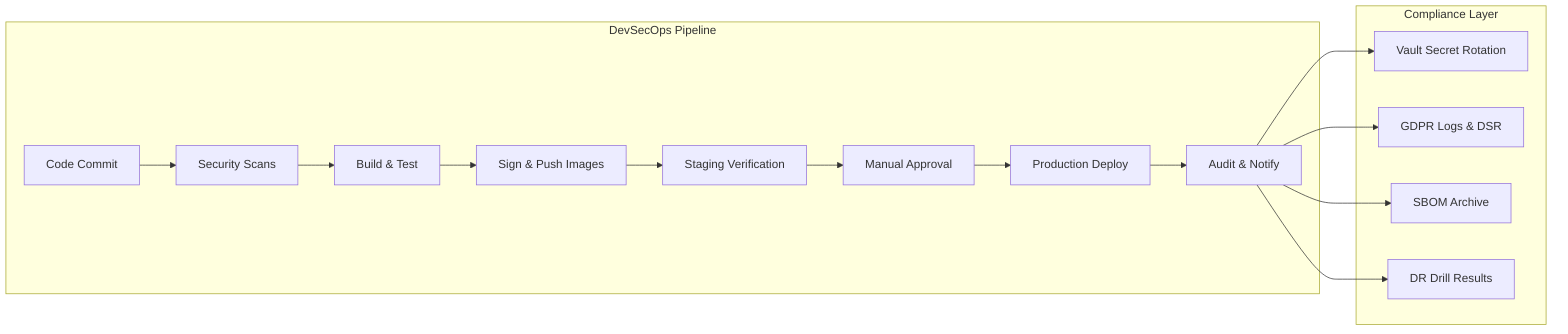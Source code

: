 flowchart LR
    subgraph DevSecOps Pipeline
        A1[Code Commit] --> B1[Security Scans]
        B1 --> C1[Build & Test]
        C1 --> D1[Sign & Push Images]
        D1 --> E1[Staging Verification]
        E1 --> F1[Manual Approval]
        F1 --> G1[Production Deploy]
        G1 --> H1[Audit & Notify]
    end

    subgraph Compliance Layer
        I1[Vault Secret Rotation]
        I2[GDPR Logs & DSR]
        I3[SBOM Archive]
        I4[DR Drill Results]
    end

    H1 --> I1
    H1 --> I2
    H1 --> I3
    H1 --> I4